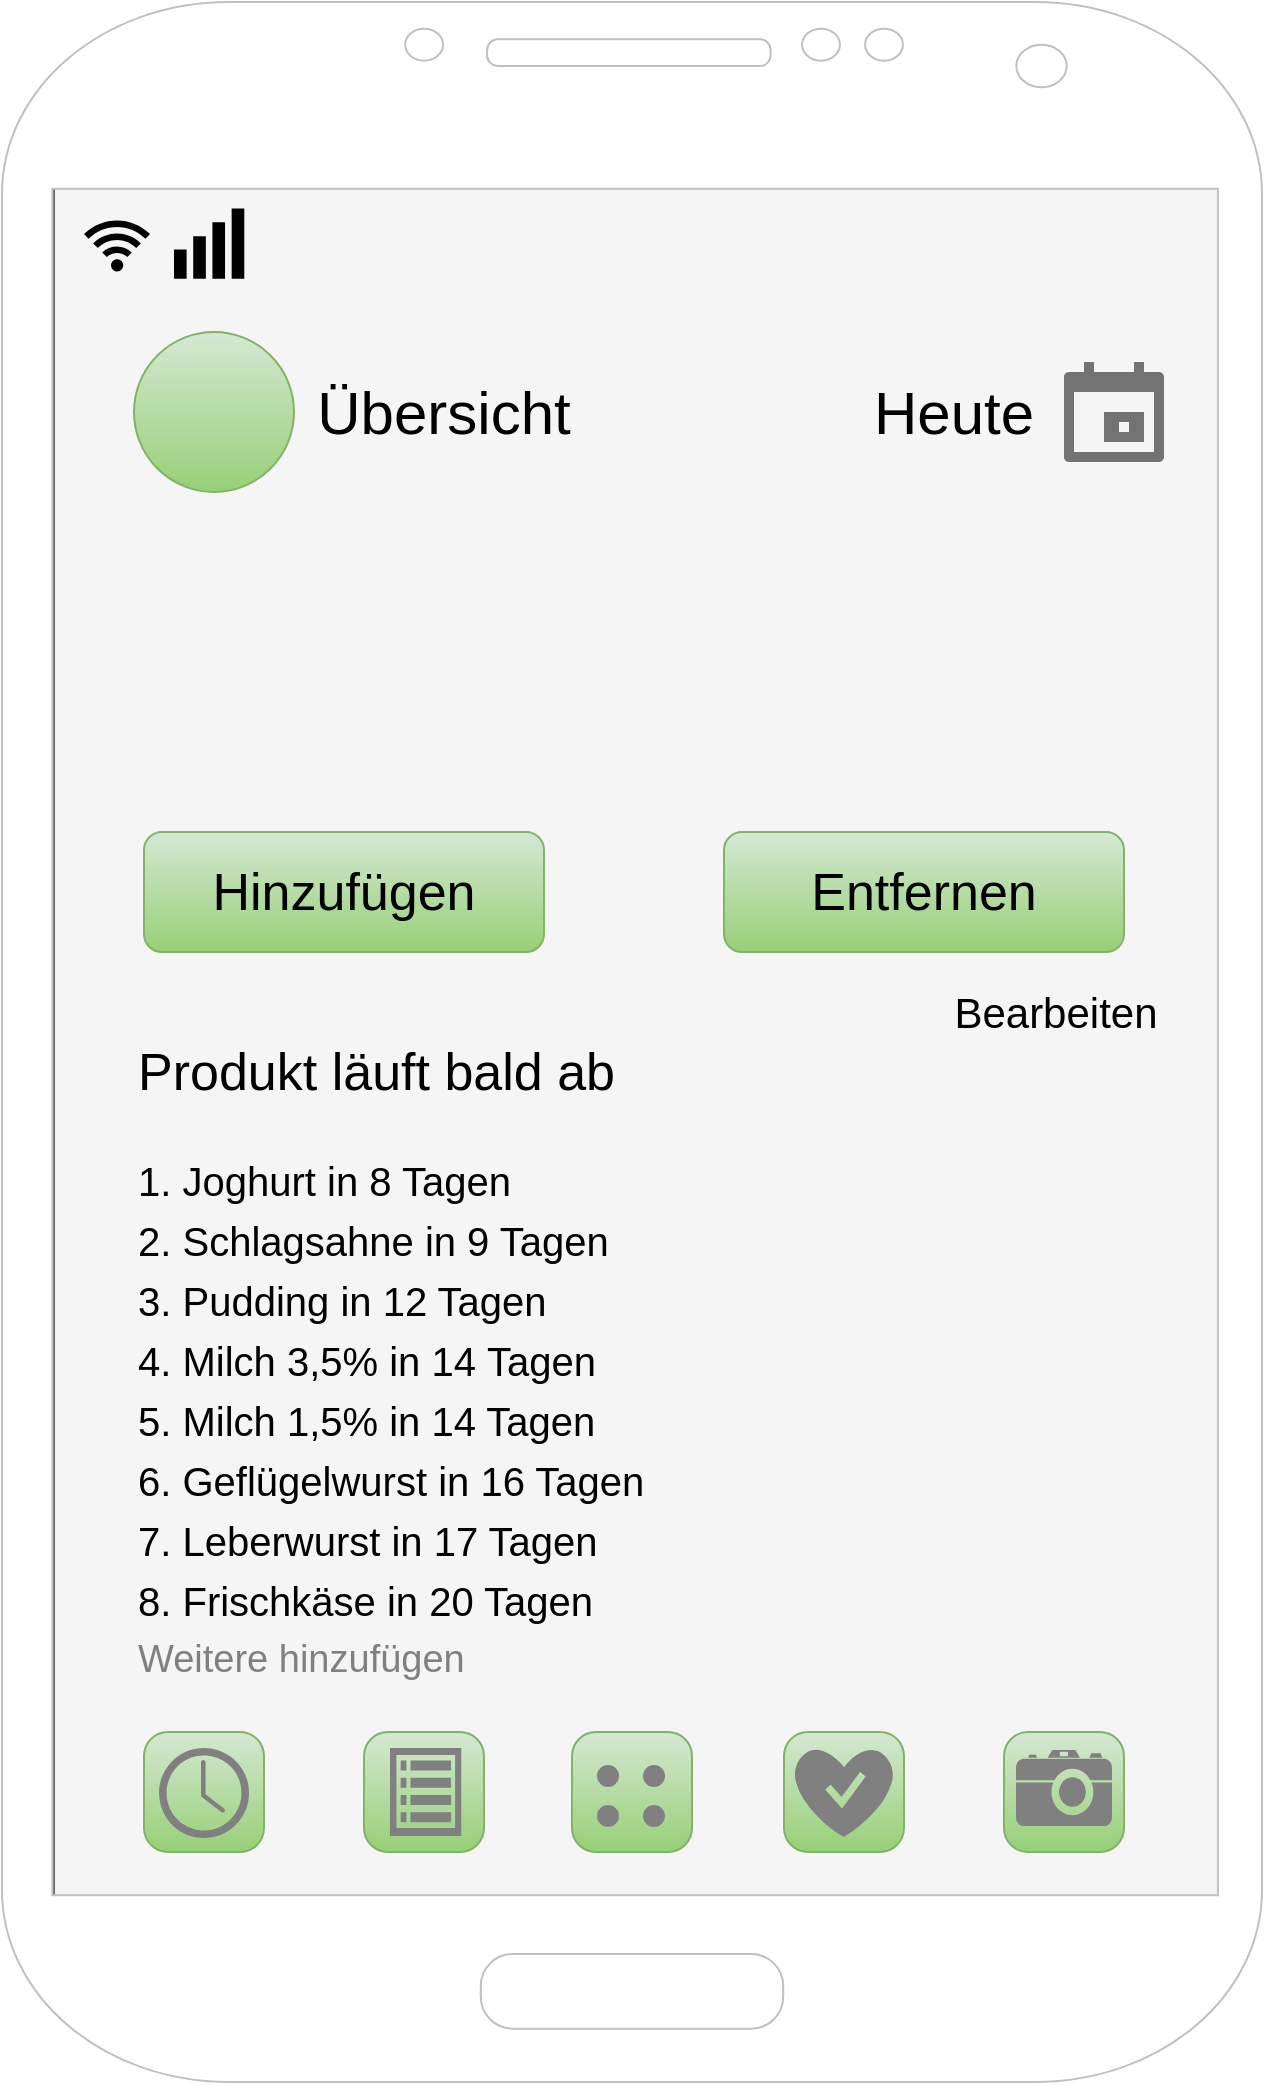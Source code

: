 <mxfile version="27.0.2" pages="4">
  <diagram name="Startbildschirm" id="vvcD61AlS-LY9r-oae66">
    <mxGraphModel dx="959" dy="710" grid="0" gridSize="10" guides="1" tooltips="1" connect="1" arrows="1" fold="1" page="1" pageScale="1" pageWidth="827" pageHeight="1169" background="none" math="0" shadow="0">
      <root>
        <mxCell id="0" />
        <mxCell id="1" parent="0" />
        <mxCell id="NGHjy0UYPs1Q7Lll4z7n-11" value="" style="whiteSpace=wrap;html=1;fillColor=#f5f5f5;strokeColor=#666666;fontColor=#333333;noLabel=0;movable=0;resizable=0;rotatable=0;deletable=0;editable=0;locked=1;connectable=0;" parent="1" vertex="1">
          <mxGeometry x="125" y="157" width="582" height="856" as="geometry" />
        </mxCell>
        <mxCell id="2owNcfZS8fjy-p5uSbbw-1" value="" style="verticalLabelPosition=bottom;verticalAlign=top;html=1;shadow=0;dashed=0;strokeWidth=1;shape=mxgraph.android.phone2;strokeColor=#c0c0c0;" parent="1" vertex="1">
          <mxGeometry x="99" y="65" width="630" height="1040" as="geometry" />
        </mxCell>
        <mxCell id="2owNcfZS8fjy-p5uSbbw-2" value="" style="ellipse;whiteSpace=wrap;html=1;aspect=fixed;fillColor=#d5e8d4;strokeColor=#82b366;gradientColor=#97d077;" parent="1" vertex="1">
          <mxGeometry x="165" y="230" width="80" height="80" as="geometry" />
        </mxCell>
        <mxCell id="2owNcfZS8fjy-p5uSbbw-3" value="&lt;font color=&quot;#000000&quot;&gt;&lt;span style=&quot;font-size: 30px;&quot;&gt;Übersicht&lt;/span&gt;&lt;/font&gt;" style="text;html=1;align=center;verticalAlign=middle;whiteSpace=wrap;rounded=0;" parent="1" vertex="1">
          <mxGeometry x="290" y="255" width="60" height="30" as="geometry" />
        </mxCell>
        <mxCell id="2owNcfZS8fjy-p5uSbbw-5" value="" style="rounded=1;whiteSpace=wrap;html=1;fillColor=#d5e8d4;gradientColor=#97d077;strokeColor=#82b366;" parent="1" vertex="1">
          <mxGeometry x="170" y="480" width="200" height="60" as="geometry" />
        </mxCell>
        <mxCell id="2owNcfZS8fjy-p5uSbbw-6" value="" style="rounded=1;whiteSpace=wrap;html=1;fillColor=#d5e8d4;gradientColor=#97d077;strokeColor=#82b366;" parent="1" vertex="1">
          <mxGeometry x="460" y="480" width="200" height="60" as="geometry" />
        </mxCell>
        <mxCell id="2owNcfZS8fjy-p5uSbbw-7" value="&lt;font style=&quot;color: rgb(0, 0, 0); font-size: 26px;&quot;&gt;Hinzufügen&lt;/font&gt;" style="text;html=1;align=center;verticalAlign=middle;whiteSpace=wrap;rounded=0;" parent="1" vertex="1">
          <mxGeometry x="200" y="495" width="140" height="30" as="geometry" />
        </mxCell>
        <mxCell id="2owNcfZS8fjy-p5uSbbw-8" value="&lt;font style=&quot;font-size: 26px; color: rgb(0, 0, 0);&quot;&gt;Entfernen&lt;/font&gt;" style="text;html=1;align=center;verticalAlign=middle;whiteSpace=wrap;rounded=0;" parent="1" vertex="1">
          <mxGeometry x="490" y="495" width="140" height="30" as="geometry" />
        </mxCell>
        <mxCell id="2owNcfZS8fjy-p5uSbbw-9" value="" style="rounded=1;whiteSpace=wrap;html=1;arcSize=20;fillColor=#d5e8d4;gradientColor=#97d077;strokeColor=#82b366;" parent="1" vertex="1">
          <mxGeometry x="170" y="930" width="60" height="60" as="geometry" />
        </mxCell>
        <mxCell id="2owNcfZS8fjy-p5uSbbw-10" value="" style="rounded=1;whiteSpace=wrap;html=1;arcSize=20;fillColor=#d5e8d4;gradientColor=#97d077;strokeColor=#82b366;" parent="1" vertex="1">
          <mxGeometry x="280" y="930" width="60" height="60" as="geometry" />
        </mxCell>
        <mxCell id="2owNcfZS8fjy-p5uSbbw-11" value="" style="rounded=1;whiteSpace=wrap;html=1;arcSize=20;fillColor=#d5e8d4;gradientColor=#97d077;strokeColor=#82b366;" parent="1" vertex="1">
          <mxGeometry x="384" y="930" width="60" height="60" as="geometry" />
        </mxCell>
        <mxCell id="2owNcfZS8fjy-p5uSbbw-12" value="" style="rounded=1;whiteSpace=wrap;html=1;arcSize=20;fillColor=#d5e8d4;gradientColor=#97d077;strokeColor=#82b366;" parent="1" vertex="1">
          <mxGeometry x="490" y="930" width="60" height="60" as="geometry" />
        </mxCell>
        <mxCell id="2owNcfZS8fjy-p5uSbbw-13" value="" style="rounded=1;whiteSpace=wrap;html=1;arcSize=20;fillColor=#d5e8d4;gradientColor=#97d077;strokeColor=#82b366;" parent="1" vertex="1">
          <mxGeometry x="600" y="930" width="60" height="60" as="geometry" />
        </mxCell>
        <mxCell id="NGHjy0UYPs1Q7Lll4z7n-2" value="&lt;font style=&quot;font-size: 30px; color: rgb(0, 0, 0);&quot;&gt;Heute&lt;/font&gt;" style="text;html=1;align=center;verticalAlign=middle;whiteSpace=wrap;rounded=0;" parent="1" vertex="1">
          <mxGeometry x="545" y="255" width="60" height="30" as="geometry" />
        </mxCell>
        <mxCell id="NGHjy0UYPs1Q7Lll4z7n-3" value="" style="html=1;dashed=0;aspect=fixed;verticalLabelPosition=bottom;verticalAlign=top;align=center;shape=mxgraph.gmdl.calendar;strokeColor=none;fillColor=#737373;shadow=0;sketch=0;" parent="1" vertex="1">
          <mxGeometry x="630" y="245" width="50" height="50" as="geometry" />
        </mxCell>
        <mxCell id="NGHjy0UYPs1Q7Lll4z7n-18" value="" style="shape=ellipse;html=1;sketch=0;strokeColor=#808080;fillColor=#808080;" parent="1" vertex="1">
          <mxGeometry x="397" y="947" width="10" height="10" as="geometry" />
        </mxCell>
        <mxCell id="NGHjy0UYPs1Q7Lll4z7n-19" value="" style="shape=ellipse;html=1;sketch=0;fillColor=#808080;strokeColor=#808080;" parent="1" vertex="1">
          <mxGeometry x="420" y="947" width="10" height="10" as="geometry" />
        </mxCell>
        <mxCell id="NGHjy0UYPs1Q7Lll4z7n-20" value="" style="shape=ellipse;html=1;sketch=0;strokeColor=#808080;fillColor=#808080;" parent="1" vertex="1">
          <mxGeometry x="397" y="967" width="10" height="10" as="geometry" />
        </mxCell>
        <mxCell id="NGHjy0UYPs1Q7Lll4z7n-21" value="" style="shape=ellipse;html=1;sketch=0;fillColor=#808080;strokeColor=#808080;" parent="1" vertex="1">
          <mxGeometry x="420" y="967" width="10" height="10" as="geometry" />
        </mxCell>
        <mxCell id="NGHjy0UYPs1Q7Lll4z7n-23" value="" style="sketch=0;html=1;aspect=fixed;strokeColor=none;shadow=0;fillColor=#808080;verticalAlign=top;labelPosition=center;verticalLabelPosition=bottom;shape=mxgraph.gcp2.view_list" parent="1" vertex="1">
          <mxGeometry x="293" y="938" width="35.64" height="44" as="geometry" />
        </mxCell>
        <mxCell id="NGHjy0UYPs1Q7Lll4z7n-26" value="" style="verticalLabelPosition=bottom;html=1;verticalAlign=top;align=center;strokeColor=none;fillColor=#808080;shape=mxgraph.azure.healthy;" parent="1" vertex="1">
          <mxGeometry x="495" y="937.5" width="50" height="45" as="geometry" />
        </mxCell>
        <mxCell id="NGHjy0UYPs1Q7Lll4z7n-27" value="" style="sketch=0;pointerEvents=1;shadow=0;dashed=0;html=1;strokeColor=none;fillColor=#808080;labelPosition=center;verticalLabelPosition=bottom;verticalAlign=top;outlineConnect=0;align=center;shape=mxgraph.office.concepts.clock;" parent="1" vertex="1">
          <mxGeometry x="177.5" y="938" width="45" height="45" as="geometry" />
        </mxCell>
        <mxCell id="NGHjy0UYPs1Q7Lll4z7n-28" value="" style="shape=mxgraph.signs.tech.camera_2;html=1;pointerEvents=1;fillColor=#808080;strokeColor=none;verticalLabelPosition=bottom;verticalAlign=top;align=center;" parent="1" vertex="1">
          <mxGeometry x="606" y="939" width="48" height="38" as="geometry" />
        </mxCell>
        <mxCell id="NGHjy0UYPs1Q7Lll4z7n-29" value="" style="sketch=0;aspect=fixed;pointerEvents=1;shadow=0;dashed=0;html=1;strokeColor=none;labelPosition=center;verticalLabelPosition=bottom;verticalAlign=top;align=center;fillColor=#000000;shape=mxgraph.mscae.enterprise.wireless_connection;direction=north;" parent="1" vertex="1">
          <mxGeometry x="140" y="172" width="33" height="27.72" as="geometry" />
        </mxCell>
        <mxCell id="NGHjy0UYPs1Q7Lll4z7n-30" value="&lt;font style=&quot;color: rgb(0, 0, 0); font-size: 21px;&quot;&gt;Bearbeiten&lt;/font&gt;" style="text;html=1;align=center;verticalAlign=middle;whiteSpace=wrap;rounded=0;" parent="1" vertex="1">
          <mxGeometry x="556" y="555" width="140" height="30" as="geometry" />
        </mxCell>
        <mxCell id="NGHjy0UYPs1Q7Lll4z7n-31" value="" style="points=[[0,0.58,0],[0.09,0.58,0],[0.36,0.39,0],[0.64,0.195,0],[0.91,0,0],[1,0,0],[1,0.25,0],[1,0.5,0],[1,0.75,0],[1,1,0],[0,1,0],[0.09,1,0],[0.36,1,0],[0.64,1,0],[0.91,1,0],[0,0.79,0]];verticalLabelPosition=bottom;sketch=0;html=1;verticalAlign=top;aspect=fixed;align=center;pointerEvents=1;shape=mxgraph.cisco19.wifi_indicator;fillColor=#000000;strokeColor=none;" parent="1" vertex="1">
          <mxGeometry x="185" y="168.29" width="35.14" height="35.14" as="geometry" />
        </mxCell>
        <mxCell id="NGHjy0UYPs1Q7Lll4z7n-34" value="&lt;font style=&quot;color: rgb(0, 0, 0); font-size: 26px;&quot;&gt;Produkt läuft bald ab&lt;/font&gt;" style="text;html=1;align=left;verticalAlign=middle;whiteSpace=wrap;rounded=0;" parent="1" vertex="1">
          <mxGeometry x="165" y="585" width="249" height="30" as="geometry" />
        </mxCell>
        <mxCell id="NGHjy0UYPs1Q7Lll4z7n-35" value="&lt;font style=&quot;color: rgb(0, 0, 0); font-size: 20px;&quot;&gt;1. Joghurt in 8 Tagen&lt;/font&gt;" style="text;html=1;align=left;verticalAlign=middle;whiteSpace=wrap;rounded=0;" parent="1" vertex="1">
          <mxGeometry x="165" y="639" width="426" height="30" as="geometry" />
        </mxCell>
        <mxCell id="NGHjy0UYPs1Q7Lll4z7n-36" value="&lt;font style=&quot;color: rgb(0, 0, 0); font-size: 20px;&quot;&gt;2. Schlagsahne in 9 Tagen&lt;/font&gt;" style="text;html=1;align=left;verticalAlign=middle;whiteSpace=wrap;rounded=0;" parent="1" vertex="1">
          <mxGeometry x="165" y="669" width="426" height="30" as="geometry" />
        </mxCell>
        <mxCell id="NGHjy0UYPs1Q7Lll4z7n-37" value="&lt;font style=&quot;color: rgb(0, 0, 0); font-size: 20px;&quot;&gt;3. Pudding in 12 Tagen&lt;/font&gt;" style="text;html=1;align=left;verticalAlign=middle;whiteSpace=wrap;rounded=0;" parent="1" vertex="1">
          <mxGeometry x="165" y="699" width="426" height="30" as="geometry" />
        </mxCell>
        <mxCell id="NGHjy0UYPs1Q7Lll4z7n-38" value="&lt;font style=&quot;font-size: 20px;&quot;&gt;&lt;font style=&quot;color: rgb(0, 0, 0);&quot;&gt;4. Milch 3,5% in 14&amp;nbsp;&lt;/font&gt;&lt;span style=&quot;color: rgb(0, 0, 0); background-color: transparent;&quot;&gt;Tagen&lt;/span&gt;&lt;/font&gt;" style="text;html=1;align=left;verticalAlign=middle;whiteSpace=wrap;rounded=0;" parent="1" vertex="1">
          <mxGeometry x="165" y="729" width="426" height="30" as="geometry" />
        </mxCell>
        <mxCell id="NGHjy0UYPs1Q7Lll4z7n-39" value="&lt;font style=&quot;color: rgb(0, 0, 0); font-size: 20px;&quot;&gt;5. Milch 1,5% in 14 Tagen&lt;/font&gt;" style="text;html=1;align=left;verticalAlign=middle;whiteSpace=wrap;rounded=0;" parent="1" vertex="1">
          <mxGeometry x="165" y="759" width="426" height="30" as="geometry" />
        </mxCell>
        <mxCell id="NGHjy0UYPs1Q7Lll4z7n-40" value="&lt;font style=&quot;color: rgb(0, 0, 0); font-size: 20px;&quot;&gt;6. Geflügelwurst in 16 Tagen&lt;/font&gt;" style="text;html=1;align=left;verticalAlign=middle;whiteSpace=wrap;rounded=0;" parent="1" vertex="1">
          <mxGeometry x="165" y="789" width="426" height="30" as="geometry" />
        </mxCell>
        <mxCell id="NGHjy0UYPs1Q7Lll4z7n-41" value="&lt;font style=&quot;color: rgb(0, 0, 0); font-size: 20px;&quot;&gt;7. Leberwurst in 17 Tagen&lt;/font&gt;" style="text;html=1;align=left;verticalAlign=middle;whiteSpace=wrap;rounded=0;" parent="1" vertex="1">
          <mxGeometry x="165" y="819" width="426" height="30" as="geometry" />
        </mxCell>
        <mxCell id="NGHjy0UYPs1Q7Lll4z7n-42" value="&lt;font style=&quot;color: rgb(0, 0, 0); font-size: 20px;&quot;&gt;8. Frischkäse in 20 Tagen&lt;/font&gt;" style="text;html=1;align=left;verticalAlign=middle;whiteSpace=wrap;rounded=0;" parent="1" vertex="1">
          <mxGeometry x="165" y="849" width="426" height="30" as="geometry" />
        </mxCell>
        <mxCell id="NGHjy0UYPs1Q7Lll4z7n-43" value="&lt;font style=&quot;font-size: 19px; color: rgb(128, 128, 128);&quot;&gt;Weitere hinzufügen&lt;/font&gt;" style="text;html=1;align=left;verticalAlign=middle;whiteSpace=wrap;rounded=0;" parent="1" vertex="1">
          <mxGeometry x="165" y="879" width="426" height="30" as="geometry" />
        </mxCell>
      </root>
    </mxGraphModel>
  </diagram>
  <diagram name="HinzufügenFunktion" id="L1tiO5_7CehZIWb8QJDR">
    <mxGraphModel dx="1183" dy="888" grid="0" gridSize="10" guides="1" tooltips="1" connect="1" arrows="1" fold="1" page="1" pageScale="1" pageWidth="827" pageHeight="1169" background="none" math="0" shadow="0">
      <root>
        <mxCell id="AV0yt_oCAT5wzOTlGR83-0" />
        <mxCell id="AV0yt_oCAT5wzOTlGR83-1" parent="AV0yt_oCAT5wzOTlGR83-0" />
        <mxCell id="AV0yt_oCAT5wzOTlGR83-2" value="" style="whiteSpace=wrap;html=1;fillColor=#f5f5f5;strokeColor=#666666;fontColor=#333333;noLabel=0;movable=0;resizable=0;rotatable=0;deletable=0;editable=0;locked=1;connectable=0;" vertex="1" parent="AV0yt_oCAT5wzOTlGR83-1">
          <mxGeometry x="125" y="157" width="582" height="856" as="geometry" />
        </mxCell>
        <mxCell id="AV0yt_oCAT5wzOTlGR83-3" value="" style="verticalLabelPosition=bottom;verticalAlign=top;html=1;shadow=0;dashed=0;strokeWidth=1;shape=mxgraph.android.phone2;strokeColor=#c0c0c0;" vertex="1" parent="AV0yt_oCAT5wzOTlGR83-1">
          <mxGeometry x="99" y="65" width="630" height="1040" as="geometry" />
        </mxCell>
        <mxCell id="AV0yt_oCAT5wzOTlGR83-4" value="" style="ellipse;whiteSpace=wrap;html=1;aspect=fixed;fillColor=#d5e8d4;strokeColor=#82b366;gradientColor=#97d077;" vertex="1" parent="AV0yt_oCAT5wzOTlGR83-1">
          <mxGeometry x="165" y="230" width="80" height="80" as="geometry" />
        </mxCell>
        <mxCell id="AV0yt_oCAT5wzOTlGR83-5" value="&lt;font color=&quot;#000000&quot;&gt;&lt;span style=&quot;font-size: 30px;&quot;&gt;Übersicht&lt;/span&gt;&lt;/font&gt;" style="text;html=1;align=center;verticalAlign=middle;whiteSpace=wrap;rounded=0;" vertex="1" parent="AV0yt_oCAT5wzOTlGR83-1">
          <mxGeometry x="290" y="255" width="60" height="30" as="geometry" />
        </mxCell>
        <mxCell id="AV0yt_oCAT5wzOTlGR83-6" value="" style="rounded=1;whiteSpace=wrap;html=1;fillColor=#d5e8d4;gradientColor=#97d077;strokeColor=#82b366;" vertex="1" parent="AV0yt_oCAT5wzOTlGR83-1">
          <mxGeometry x="170" y="480" width="200" height="60" as="geometry" />
        </mxCell>
        <mxCell id="AV0yt_oCAT5wzOTlGR83-7" value="" style="rounded=1;whiteSpace=wrap;html=1;fillColor=#d5e8d4;gradientColor=#97d077;strokeColor=#82b366;" vertex="1" parent="AV0yt_oCAT5wzOTlGR83-1">
          <mxGeometry x="460" y="480" width="200" height="60" as="geometry" />
        </mxCell>
        <mxCell id="AV0yt_oCAT5wzOTlGR83-8" value="&lt;font style=&quot;color: rgb(0, 0, 0); font-size: 26px;&quot;&gt;Hinzufügen&lt;/font&gt;" style="text;html=1;align=center;verticalAlign=middle;whiteSpace=wrap;rounded=0;" vertex="1" parent="AV0yt_oCAT5wzOTlGR83-1">
          <mxGeometry x="200" y="495" width="140" height="30" as="geometry" />
        </mxCell>
        <mxCell id="AV0yt_oCAT5wzOTlGR83-9" value="&lt;font style=&quot;font-size: 26px; color: rgb(0, 0, 0);&quot;&gt;Entfernen&lt;/font&gt;" style="text;html=1;align=center;verticalAlign=middle;whiteSpace=wrap;rounded=0;" vertex="1" parent="AV0yt_oCAT5wzOTlGR83-1">
          <mxGeometry x="490" y="495" width="140" height="30" as="geometry" />
        </mxCell>
        <mxCell id="AV0yt_oCAT5wzOTlGR83-10" value="" style="rounded=1;whiteSpace=wrap;html=1;arcSize=20;fillColor=#d5e8d4;gradientColor=#97d077;strokeColor=#82b366;" vertex="1" parent="AV0yt_oCAT5wzOTlGR83-1">
          <mxGeometry x="170" y="930" width="60" height="60" as="geometry" />
        </mxCell>
        <mxCell id="AV0yt_oCAT5wzOTlGR83-11" value="" style="rounded=1;whiteSpace=wrap;html=1;arcSize=20;fillColor=#d5e8d4;gradientColor=#97d077;strokeColor=#82b366;" vertex="1" parent="AV0yt_oCAT5wzOTlGR83-1">
          <mxGeometry x="280" y="930" width="60" height="60" as="geometry" />
        </mxCell>
        <mxCell id="AV0yt_oCAT5wzOTlGR83-12" value="" style="rounded=1;whiteSpace=wrap;html=1;arcSize=20;fillColor=#d5e8d4;gradientColor=#97d077;strokeColor=#82b366;" vertex="1" parent="AV0yt_oCAT5wzOTlGR83-1">
          <mxGeometry x="384" y="930" width="60" height="60" as="geometry" />
        </mxCell>
        <mxCell id="AV0yt_oCAT5wzOTlGR83-13" value="" style="rounded=1;whiteSpace=wrap;html=1;arcSize=20;fillColor=#d5e8d4;gradientColor=#97d077;strokeColor=#82b366;" vertex="1" parent="AV0yt_oCAT5wzOTlGR83-1">
          <mxGeometry x="490" y="930" width="60" height="60" as="geometry" />
        </mxCell>
        <mxCell id="AV0yt_oCAT5wzOTlGR83-14" value="" style="rounded=1;whiteSpace=wrap;html=1;arcSize=20;fillColor=#d5e8d4;gradientColor=#97d077;strokeColor=#82b366;" vertex="1" parent="AV0yt_oCAT5wzOTlGR83-1">
          <mxGeometry x="600" y="930" width="60" height="60" as="geometry" />
        </mxCell>
        <mxCell id="AV0yt_oCAT5wzOTlGR83-15" value="&lt;font style=&quot;font-size: 30px; color: rgb(0, 0, 0);&quot;&gt;Heute&lt;/font&gt;" style="text;html=1;align=center;verticalAlign=middle;whiteSpace=wrap;rounded=0;" vertex="1" parent="AV0yt_oCAT5wzOTlGR83-1">
          <mxGeometry x="540" y="190" width="60" height="30" as="geometry" />
        </mxCell>
        <mxCell id="AV0yt_oCAT5wzOTlGR83-16" value="" style="html=1;dashed=0;aspect=fixed;verticalLabelPosition=bottom;verticalAlign=top;align=center;shape=mxgraph.gmdl.calendar;strokeColor=none;fillColor=#737373;shadow=0;sketch=0;" vertex="1" parent="AV0yt_oCAT5wzOTlGR83-1">
          <mxGeometry x="630" y="180" width="50" height="50" as="geometry" />
        </mxCell>
        <mxCell id="AV0yt_oCAT5wzOTlGR83-17" value="" style="shape=ellipse;html=1;sketch=0;strokeColor=#808080;fillColor=#808080;" vertex="1" parent="AV0yt_oCAT5wzOTlGR83-1">
          <mxGeometry x="397" y="947" width="10" height="10" as="geometry" />
        </mxCell>
        <mxCell id="AV0yt_oCAT5wzOTlGR83-18" value="" style="shape=ellipse;html=1;sketch=0;fillColor=#808080;strokeColor=#808080;" vertex="1" parent="AV0yt_oCAT5wzOTlGR83-1">
          <mxGeometry x="420" y="947" width="10" height="10" as="geometry" />
        </mxCell>
        <mxCell id="AV0yt_oCAT5wzOTlGR83-19" value="" style="shape=ellipse;html=1;sketch=0;strokeColor=#808080;fillColor=#808080;" vertex="1" parent="AV0yt_oCAT5wzOTlGR83-1">
          <mxGeometry x="397" y="967" width="10" height="10" as="geometry" />
        </mxCell>
        <mxCell id="AV0yt_oCAT5wzOTlGR83-20" value="" style="shape=ellipse;html=1;sketch=0;fillColor=#808080;strokeColor=#808080;" vertex="1" parent="AV0yt_oCAT5wzOTlGR83-1">
          <mxGeometry x="420" y="967" width="10" height="10" as="geometry" />
        </mxCell>
        <mxCell id="AV0yt_oCAT5wzOTlGR83-21" value="" style="sketch=0;html=1;aspect=fixed;strokeColor=none;shadow=0;fillColor=#808080;verticalAlign=top;labelPosition=center;verticalLabelPosition=bottom;shape=mxgraph.gcp2.view_list" vertex="1" parent="AV0yt_oCAT5wzOTlGR83-1">
          <mxGeometry x="293" y="938" width="35.64" height="44" as="geometry" />
        </mxCell>
        <mxCell id="AV0yt_oCAT5wzOTlGR83-22" value="" style="verticalLabelPosition=bottom;html=1;verticalAlign=top;align=center;strokeColor=none;fillColor=#808080;shape=mxgraph.azure.healthy;" vertex="1" parent="AV0yt_oCAT5wzOTlGR83-1">
          <mxGeometry x="495" y="937.5" width="50" height="45" as="geometry" />
        </mxCell>
        <mxCell id="AV0yt_oCAT5wzOTlGR83-23" value="" style="sketch=0;pointerEvents=1;shadow=0;dashed=0;html=1;strokeColor=none;fillColor=#808080;labelPosition=center;verticalLabelPosition=bottom;verticalAlign=top;outlineConnect=0;align=center;shape=mxgraph.office.concepts.clock;" vertex="1" parent="AV0yt_oCAT5wzOTlGR83-1">
          <mxGeometry x="177.5" y="938" width="45" height="45" as="geometry" />
        </mxCell>
        <mxCell id="AV0yt_oCAT5wzOTlGR83-24" value="" style="shape=mxgraph.signs.tech.camera_2;html=1;pointerEvents=1;fillColor=#808080;strokeColor=none;verticalLabelPosition=bottom;verticalAlign=top;align=center;" vertex="1" parent="AV0yt_oCAT5wzOTlGR83-1">
          <mxGeometry x="606" y="939" width="48" height="38" as="geometry" />
        </mxCell>
        <mxCell id="AV0yt_oCAT5wzOTlGR83-25" value="" style="sketch=0;aspect=fixed;pointerEvents=1;shadow=0;dashed=0;html=1;strokeColor=none;labelPosition=center;verticalLabelPosition=bottom;verticalAlign=top;align=center;fillColor=#000000;shape=mxgraph.mscae.enterprise.wireless_connection;direction=north;" vertex="1" parent="AV0yt_oCAT5wzOTlGR83-1">
          <mxGeometry x="140" y="172" width="33" height="27.72" as="geometry" />
        </mxCell>
        <mxCell id="AV0yt_oCAT5wzOTlGR83-26" value="&lt;font style=&quot;color: rgb(0, 0, 0); font-size: 21px;&quot;&gt;Bearbeiten&lt;/font&gt;" style="text;html=1;align=center;verticalAlign=middle;whiteSpace=wrap;rounded=0;" vertex="1" parent="AV0yt_oCAT5wzOTlGR83-1">
          <mxGeometry x="556" y="555" width="140" height="30" as="geometry" />
        </mxCell>
        <mxCell id="AV0yt_oCAT5wzOTlGR83-27" value="" style="points=[[0,0.58,0],[0.09,0.58,0],[0.36,0.39,0],[0.64,0.195,0],[0.91,0,0],[1,0,0],[1,0.25,0],[1,0.5,0],[1,0.75,0],[1,1,0],[0,1,0],[0.09,1,0],[0.36,1,0],[0.64,1,0],[0.91,1,0],[0,0.79,0]];verticalLabelPosition=bottom;sketch=0;html=1;verticalAlign=top;aspect=fixed;align=center;pointerEvents=1;shape=mxgraph.cisco19.wifi_indicator;fillColor=#000000;strokeColor=none;" vertex="1" parent="AV0yt_oCAT5wzOTlGR83-1">
          <mxGeometry x="185" y="168.29" width="35.14" height="35.14" as="geometry" />
        </mxCell>
        <mxCell id="AV0yt_oCAT5wzOTlGR83-28" value="&lt;font style=&quot;color: rgb(0, 0, 0); font-size: 26px;&quot;&gt;Produkt läuft bald ab&lt;/font&gt;" style="text;html=1;align=left;verticalAlign=middle;whiteSpace=wrap;rounded=0;" vertex="1" parent="AV0yt_oCAT5wzOTlGR83-1">
          <mxGeometry x="165" y="585" width="249" height="30" as="geometry" />
        </mxCell>
        <mxCell id="AV0yt_oCAT5wzOTlGR83-29" value="&lt;font style=&quot;color: rgb(0, 0, 0); font-size: 19px;&quot;&gt;1. Joghurt in 8 Tagen&lt;/font&gt;" style="text;html=1;align=left;verticalAlign=middle;whiteSpace=wrap;rounded=0;" vertex="1" parent="AV0yt_oCAT5wzOTlGR83-1">
          <mxGeometry x="165" y="639" width="426" height="30" as="geometry" />
        </mxCell>
        <mxCell id="AV0yt_oCAT5wzOTlGR83-30" value="&lt;font style=&quot;color: rgb(0, 0, 0); font-size: 19px;&quot;&gt;2. Schlagsahne in 9 Tagen&lt;/font&gt;" style="text;html=1;align=left;verticalAlign=middle;whiteSpace=wrap;rounded=0;" vertex="1" parent="AV0yt_oCAT5wzOTlGR83-1">
          <mxGeometry x="165" y="669" width="426" height="30" as="geometry" />
        </mxCell>
        <mxCell id="AV0yt_oCAT5wzOTlGR83-31" value="&lt;font style=&quot;color: rgb(0, 0, 0); font-size: 19px;&quot;&gt;3. Pudding in 12 Tagen&lt;/font&gt;" style="text;html=1;align=left;verticalAlign=middle;whiteSpace=wrap;rounded=0;" vertex="1" parent="AV0yt_oCAT5wzOTlGR83-1">
          <mxGeometry x="165" y="699" width="426" height="30" as="geometry" />
        </mxCell>
        <mxCell id="AV0yt_oCAT5wzOTlGR83-32" value="&lt;font style=&quot;color: rgb(0, 0, 0); font-size: 19px;&quot;&gt;4. Milch 3,5% in 14&amp;nbsp;&lt;/font&gt;&lt;span style=&quot;color: rgb(0, 0, 0); font-size: 19px; background-color: transparent;&quot;&gt;Tagen&lt;/span&gt;" style="text;html=1;align=left;verticalAlign=middle;whiteSpace=wrap;rounded=0;" vertex="1" parent="AV0yt_oCAT5wzOTlGR83-1">
          <mxGeometry x="165" y="729" width="426" height="30" as="geometry" />
        </mxCell>
        <mxCell id="AV0yt_oCAT5wzOTlGR83-33" value="&lt;font style=&quot;color: rgb(0, 0, 0); font-size: 19px;&quot;&gt;5. Milch 1,5% in 14 Tagen&lt;/font&gt;" style="text;html=1;align=left;verticalAlign=middle;whiteSpace=wrap;rounded=0;" vertex="1" parent="AV0yt_oCAT5wzOTlGR83-1">
          <mxGeometry x="165" y="759" width="426" height="30" as="geometry" />
        </mxCell>
        <mxCell id="AV0yt_oCAT5wzOTlGR83-34" value="&lt;font style=&quot;color: rgb(0, 0, 0); font-size: 19px;&quot;&gt;6. Geflügelwurst in 16 Tagen&lt;/font&gt;" style="text;html=1;align=left;verticalAlign=middle;whiteSpace=wrap;rounded=0;" vertex="1" parent="AV0yt_oCAT5wzOTlGR83-1">
          <mxGeometry x="165" y="789" width="426" height="30" as="geometry" />
        </mxCell>
        <mxCell id="AV0yt_oCAT5wzOTlGR83-35" value="&lt;font style=&quot;color: rgb(0, 0, 0); font-size: 19px;&quot;&gt;7. Leberwurst in 17 Tagen&lt;/font&gt;" style="text;html=1;align=left;verticalAlign=middle;whiteSpace=wrap;rounded=0;" vertex="1" parent="AV0yt_oCAT5wzOTlGR83-1">
          <mxGeometry x="165" y="819" width="426" height="30" as="geometry" />
        </mxCell>
        <mxCell id="AV0yt_oCAT5wzOTlGR83-36" value="&lt;font style=&quot;color: rgb(0, 0, 0); font-size: 19px;&quot;&gt;8. Frischkäase in 20 Tagen&lt;/font&gt;" style="text;html=1;align=left;verticalAlign=middle;whiteSpace=wrap;rounded=0;" vertex="1" parent="AV0yt_oCAT5wzOTlGR83-1">
          <mxGeometry x="165" y="849" width="426" height="30" as="geometry" />
        </mxCell>
        <mxCell id="AV0yt_oCAT5wzOTlGR83-37" value="&lt;font color=&quot;#000000&quot;&gt;&lt;span style=&quot;font-size: 19px;&quot;&gt;Weitere hinzufügen&lt;/span&gt;&lt;/font&gt;" style="text;html=1;align=left;verticalAlign=middle;whiteSpace=wrap;rounded=0;" vertex="1" parent="AV0yt_oCAT5wzOTlGR83-1">
          <mxGeometry x="165" y="879" width="426" height="30" as="geometry" />
        </mxCell>
        <mxCell id="U0R7rX8Pr71XCuYP0kr1-7" value="" style="whiteSpace=wrap;html=1;fillColor=#f5f5f5;strokeColor=#000000;fontColor=#333333;noLabel=0;movable=1;resizable=1;rotatable=1;deletable=1;editable=1;locked=0;connectable=1;opacity=50;" vertex="1" parent="AV0yt_oCAT5wzOTlGR83-1">
          <mxGeometry x="123" y="156" width="582" height="856" as="geometry" />
        </mxCell>
        <mxCell id="U0R7rX8Pr71XCuYP0kr1-0" value="" style="rounded=1;whiteSpace=wrap;html=1;strokeColor=#808080;opacity=90;fillColor=#999999;" vertex="1" parent="AV0yt_oCAT5wzOTlGR83-1">
          <mxGeometry x="131" y="624" width="570" height="389" as="geometry" />
        </mxCell>
        <mxCell id="U0R7rX8Pr71XCuYP0kr1-1" value="&lt;font style=&quot;color: rgb(0, 0, 0); font-size: 26px;&quot;&gt;Welches Produkt möchtest du hinzufügen?&lt;/font&gt;" style="text;html=1;align=left;verticalAlign=middle;whiteSpace=wrap;rounded=0;" vertex="1" parent="AV0yt_oCAT5wzOTlGR83-1">
          <mxGeometry x="160" y="655" width="508" height="30" as="geometry" />
        </mxCell>
        <mxCell id="U0R7rX8Pr71XCuYP0kr1-4" value="&lt;font style=&quot;font-size: 20px; color: rgb(0, 0, 0);&quot;&gt;Gib hier das gewünschte Produkt ein&lt;/font&gt;" style="text;html=1;align=left;verticalAlign=middle;whiteSpace=wrap;rounded=0;" vertex="1" parent="AV0yt_oCAT5wzOTlGR83-1">
          <mxGeometry x="165" y="704" width="397" height="30" as="geometry" />
        </mxCell>
        <mxCell id="U0R7rX8Pr71XCuYP0kr1-5" value="" style="rounded=1;whiteSpace=wrap;html=1;fillColor=#f5f5f5;strokeColor=#666666;gradientColor=#b3b3b3;" vertex="1" parent="AV0yt_oCAT5wzOTlGR83-1">
          <mxGeometry x="316" y="922.5" width="200" height="60" as="geometry" />
        </mxCell>
        <mxCell id="U0R7rX8Pr71XCuYP0kr1-6" value="&lt;font style=&quot;color: rgb(0, 0, 0); font-size: 26px;&quot;&gt;Hinzufügen&lt;/font&gt;" style="text;html=1;align=center;verticalAlign=middle;whiteSpace=wrap;rounded=0;" vertex="1" parent="AV0yt_oCAT5wzOTlGR83-1">
          <mxGeometry x="346" y="937" width="140" height="30" as="geometry" />
        </mxCell>
        <mxCell id="C8QqY4zmMFkaEHtEy-eh-2" value="&lt;font style=&quot;font-size: 20px; color: rgb(0, 0, 0);&quot;&gt;Vorschläge:&lt;/font&gt;" style="text;html=1;align=left;verticalAlign=middle;whiteSpace=wrap;rounded=0;" vertex="1" parent="AV0yt_oCAT5wzOTlGR83-1">
          <mxGeometry x="165" y="827" width="397" height="30" as="geometry" />
        </mxCell>
        <mxCell id="C8QqY4zmMFkaEHtEy-eh-3" value="&lt;font style=&quot;font-size: 20px; color: rgb(0, 0, 0);&quot;&gt;Eis&lt;/font&gt;" style="text;html=1;align=left;verticalAlign=middle;whiteSpace=wrap;rounded=0;" vertex="1" parent="AV0yt_oCAT5wzOTlGR83-1">
          <mxGeometry x="165" y="859" width="397" height="30" as="geometry" />
        </mxCell>
        <mxCell id="C8QqY4zmMFkaEHtEy-eh-4" value="&lt;font style=&quot;font-size: 20px; color: rgb(0, 0, 0);&quot;&gt;Fisch&lt;/font&gt;" style="text;html=1;align=left;verticalAlign=middle;whiteSpace=wrap;rounded=0;" vertex="1" parent="AV0yt_oCAT5wzOTlGR83-1">
          <mxGeometry x="165" y="892.5" width="397" height="30" as="geometry" />
        </mxCell>
        <mxCell id="C8QqY4zmMFkaEHtEy-eh-5" value="" style="dashed=0;outlineConnect=0;html=1;align=center;labelPosition=center;verticalLabelPosition=bottom;verticalAlign=top;shape=mxgraph.weblogos.fancy;fillColor=#000000;" vertex="1" parent="AV0yt_oCAT5wzOTlGR83-1">
          <mxGeometry x="206" y="857.5" width="19" height="35" as="geometry" />
        </mxCell>
        <mxCell id="C8QqY4zmMFkaEHtEy-eh-6" value="" style="shape=mxgraph.signs.animals.fish_hatchery;html=1;pointerEvents=1;fillColor=#000000;strokeColor=none;verticalLabelPosition=bottom;verticalAlign=top;align=center;" vertex="1" parent="AV0yt_oCAT5wzOTlGR83-1">
          <mxGeometry x="230" y="892.5" width="56.14" height="36" as="geometry" />
        </mxCell>
      </root>
    </mxGraphModel>
  </diagram>
  <diagram name="EntfernenFunktion" id="_nrTQrlj7p7mdtXe9tsR">
    <mxGraphModel dx="946" dy="710" grid="0" gridSize="10" guides="1" tooltips="1" connect="1" arrows="1" fold="1" page="1" pageScale="1" pageWidth="827" pageHeight="1169" background="none" math="0" shadow="0">
      <root>
        <mxCell id="PjaxlMCOrtljPuJozESw-0" />
        <mxCell id="PjaxlMCOrtljPuJozESw-1" parent="PjaxlMCOrtljPuJozESw-0" />
        <mxCell id="PjaxlMCOrtljPuJozESw-2" value="" style="whiteSpace=wrap;html=1;fillColor=#f5f5f5;strokeColor=#666666;fontColor=#333333;noLabel=0;movable=0;resizable=0;rotatable=0;deletable=0;editable=0;locked=1;connectable=0;" parent="PjaxlMCOrtljPuJozESw-1" vertex="1">
          <mxGeometry x="125" y="157" width="582" height="856" as="geometry" />
        </mxCell>
        <mxCell id="PjaxlMCOrtljPuJozESw-3" value="" style="verticalLabelPosition=bottom;verticalAlign=top;html=1;shadow=0;dashed=0;strokeWidth=1;shape=mxgraph.android.phone2;strokeColor=#c0c0c0;" parent="PjaxlMCOrtljPuJozESw-1" vertex="1">
          <mxGeometry x="99" y="65" width="630" height="1040" as="geometry" />
        </mxCell>
        <mxCell id="PjaxlMCOrtljPuJozESw-4" value="" style="ellipse;whiteSpace=wrap;html=1;aspect=fixed;fillColor=#d5e8d4;strokeColor=#82b366;gradientColor=#97d077;" parent="PjaxlMCOrtljPuJozESw-1" vertex="1">
          <mxGeometry x="165" y="230" width="80" height="80" as="geometry" />
        </mxCell>
        <mxCell id="PjaxlMCOrtljPuJozESw-5" value="&lt;font color=&quot;#000000&quot;&gt;&lt;span style=&quot;font-size: 30px;&quot;&gt;Übersicht&lt;/span&gt;&lt;/font&gt;" style="text;html=1;align=center;verticalAlign=middle;whiteSpace=wrap;rounded=0;" parent="PjaxlMCOrtljPuJozESw-1" vertex="1">
          <mxGeometry x="290" y="255" width="60" height="30" as="geometry" />
        </mxCell>
        <mxCell id="PjaxlMCOrtljPuJozESw-6" value="" style="rounded=1;whiteSpace=wrap;html=1;fillColor=#d5e8d4;gradientColor=#97d077;strokeColor=#82b366;" parent="PjaxlMCOrtljPuJozESw-1" vertex="1">
          <mxGeometry x="170" y="480" width="200" height="60" as="geometry" />
        </mxCell>
        <mxCell id="PjaxlMCOrtljPuJozESw-7" value="" style="rounded=1;whiteSpace=wrap;html=1;fillColor=#d5e8d4;gradientColor=#97d077;strokeColor=#82b366;" parent="PjaxlMCOrtljPuJozESw-1" vertex="1">
          <mxGeometry x="460" y="480" width="200" height="60" as="geometry" />
        </mxCell>
        <mxCell id="PjaxlMCOrtljPuJozESw-8" value="&lt;font style=&quot;color: rgb(0, 0, 0); font-size: 26px;&quot;&gt;Hinzufügen&lt;/font&gt;" style="text;html=1;align=center;verticalAlign=middle;whiteSpace=wrap;rounded=0;" parent="PjaxlMCOrtljPuJozESw-1" vertex="1">
          <mxGeometry x="200" y="495" width="140" height="30" as="geometry" />
        </mxCell>
        <mxCell id="PjaxlMCOrtljPuJozESw-9" value="&lt;font style=&quot;font-size: 26px; color: rgb(0, 0, 0);&quot;&gt;Entfernen&lt;/font&gt;" style="text;html=1;align=center;verticalAlign=middle;whiteSpace=wrap;rounded=0;" parent="PjaxlMCOrtljPuJozESw-1" vertex="1">
          <mxGeometry x="490" y="495" width="140" height="30" as="geometry" />
        </mxCell>
        <mxCell id="PjaxlMCOrtljPuJozESw-10" value="" style="rounded=1;whiteSpace=wrap;html=1;arcSize=20;fillColor=#d5e8d4;gradientColor=#97d077;strokeColor=#82b366;" parent="PjaxlMCOrtljPuJozESw-1" vertex="1">
          <mxGeometry x="170" y="930" width="60" height="60" as="geometry" />
        </mxCell>
        <mxCell id="PjaxlMCOrtljPuJozESw-11" value="" style="rounded=1;whiteSpace=wrap;html=1;arcSize=20;fillColor=#d5e8d4;gradientColor=#97d077;strokeColor=#82b366;" parent="PjaxlMCOrtljPuJozESw-1" vertex="1">
          <mxGeometry x="280" y="930" width="60" height="60" as="geometry" />
        </mxCell>
        <mxCell id="PjaxlMCOrtljPuJozESw-12" value="" style="rounded=1;whiteSpace=wrap;html=1;arcSize=20;fillColor=#d5e8d4;gradientColor=#97d077;strokeColor=#82b366;" parent="PjaxlMCOrtljPuJozESw-1" vertex="1">
          <mxGeometry x="384" y="930" width="60" height="60" as="geometry" />
        </mxCell>
        <mxCell id="PjaxlMCOrtljPuJozESw-13" value="" style="rounded=1;whiteSpace=wrap;html=1;arcSize=20;fillColor=#d5e8d4;gradientColor=#97d077;strokeColor=#82b366;" parent="PjaxlMCOrtljPuJozESw-1" vertex="1">
          <mxGeometry x="490" y="930" width="60" height="60" as="geometry" />
        </mxCell>
        <mxCell id="PjaxlMCOrtljPuJozESw-14" value="" style="rounded=1;whiteSpace=wrap;html=1;arcSize=20;fillColor=#d5e8d4;gradientColor=#97d077;strokeColor=#82b366;" parent="PjaxlMCOrtljPuJozESw-1" vertex="1">
          <mxGeometry x="600" y="930" width="60" height="60" as="geometry" />
        </mxCell>
        <mxCell id="PjaxlMCOrtljPuJozESw-15" value="&lt;font style=&quot;font-size: 30px; color: rgb(0, 0, 0);&quot;&gt;Heute&lt;/font&gt;" style="text;html=1;align=center;verticalAlign=middle;whiteSpace=wrap;rounded=0;" parent="PjaxlMCOrtljPuJozESw-1" vertex="1">
          <mxGeometry x="540" y="190" width="60" height="30" as="geometry" />
        </mxCell>
        <mxCell id="PjaxlMCOrtljPuJozESw-16" value="" style="html=1;dashed=0;aspect=fixed;verticalLabelPosition=bottom;verticalAlign=top;align=center;shape=mxgraph.gmdl.calendar;strokeColor=none;fillColor=#737373;shadow=0;sketch=0;" parent="PjaxlMCOrtljPuJozESw-1" vertex="1">
          <mxGeometry x="630" y="180" width="50" height="50" as="geometry" />
        </mxCell>
        <mxCell id="PjaxlMCOrtljPuJozESw-17" value="" style="shape=ellipse;html=1;sketch=0;strokeColor=#808080;fillColor=#808080;" parent="PjaxlMCOrtljPuJozESw-1" vertex="1">
          <mxGeometry x="397" y="947" width="10" height="10" as="geometry" />
        </mxCell>
        <mxCell id="PjaxlMCOrtljPuJozESw-18" value="" style="shape=ellipse;html=1;sketch=0;fillColor=#808080;strokeColor=#808080;" parent="PjaxlMCOrtljPuJozESw-1" vertex="1">
          <mxGeometry x="420" y="947" width="10" height="10" as="geometry" />
        </mxCell>
        <mxCell id="PjaxlMCOrtljPuJozESw-19" value="" style="shape=ellipse;html=1;sketch=0;strokeColor=#808080;fillColor=#808080;" parent="PjaxlMCOrtljPuJozESw-1" vertex="1">
          <mxGeometry x="397" y="967" width="10" height="10" as="geometry" />
        </mxCell>
        <mxCell id="PjaxlMCOrtljPuJozESw-20" value="" style="shape=ellipse;html=1;sketch=0;fillColor=#808080;strokeColor=#808080;" parent="PjaxlMCOrtljPuJozESw-1" vertex="1">
          <mxGeometry x="420" y="967" width="10" height="10" as="geometry" />
        </mxCell>
        <mxCell id="PjaxlMCOrtljPuJozESw-21" value="" style="sketch=0;html=1;aspect=fixed;strokeColor=none;shadow=0;fillColor=#808080;verticalAlign=top;labelPosition=center;verticalLabelPosition=bottom;shape=mxgraph.gcp2.view_list" parent="PjaxlMCOrtljPuJozESw-1" vertex="1">
          <mxGeometry x="293" y="938" width="35.64" height="44" as="geometry" />
        </mxCell>
        <mxCell id="PjaxlMCOrtljPuJozESw-22" value="" style="verticalLabelPosition=bottom;html=1;verticalAlign=top;align=center;strokeColor=none;fillColor=#808080;shape=mxgraph.azure.healthy;" parent="PjaxlMCOrtljPuJozESw-1" vertex="1">
          <mxGeometry x="495" y="937.5" width="50" height="45" as="geometry" />
        </mxCell>
        <mxCell id="PjaxlMCOrtljPuJozESw-23" value="" style="sketch=0;pointerEvents=1;shadow=0;dashed=0;html=1;strokeColor=none;fillColor=#808080;labelPosition=center;verticalLabelPosition=bottom;verticalAlign=top;outlineConnect=0;align=center;shape=mxgraph.office.concepts.clock;" parent="PjaxlMCOrtljPuJozESw-1" vertex="1">
          <mxGeometry x="177.5" y="938" width="45" height="45" as="geometry" />
        </mxCell>
        <mxCell id="PjaxlMCOrtljPuJozESw-24" value="" style="shape=mxgraph.signs.tech.camera_2;html=1;pointerEvents=1;fillColor=#808080;strokeColor=none;verticalLabelPosition=bottom;verticalAlign=top;align=center;" parent="PjaxlMCOrtljPuJozESw-1" vertex="1">
          <mxGeometry x="606" y="939" width="48" height="38" as="geometry" />
        </mxCell>
        <mxCell id="PjaxlMCOrtljPuJozESw-25" value="" style="sketch=0;aspect=fixed;pointerEvents=1;shadow=0;dashed=0;html=1;strokeColor=none;labelPosition=center;verticalLabelPosition=bottom;verticalAlign=top;align=center;fillColor=#000000;shape=mxgraph.mscae.enterprise.wireless_connection;direction=north;" parent="PjaxlMCOrtljPuJozESw-1" vertex="1">
          <mxGeometry x="140" y="172" width="33" height="27.72" as="geometry" />
        </mxCell>
        <mxCell id="PjaxlMCOrtljPuJozESw-26" value="&lt;font style=&quot;color: rgb(0, 0, 0); font-size: 21px;&quot;&gt;Bearbeiten&lt;/font&gt;" style="text;html=1;align=center;verticalAlign=middle;whiteSpace=wrap;rounded=0;" parent="PjaxlMCOrtljPuJozESw-1" vertex="1">
          <mxGeometry x="556" y="555" width="140" height="30" as="geometry" />
        </mxCell>
        <mxCell id="PjaxlMCOrtljPuJozESw-27" value="" style="points=[[0,0.58,0],[0.09,0.58,0],[0.36,0.39,0],[0.64,0.195,0],[0.91,0,0],[1,0,0],[1,0.25,0],[1,0.5,0],[1,0.75,0],[1,1,0],[0,1,0],[0.09,1,0],[0.36,1,0],[0.64,1,0],[0.91,1,0],[0,0.79,0]];verticalLabelPosition=bottom;sketch=0;html=1;verticalAlign=top;aspect=fixed;align=center;pointerEvents=1;shape=mxgraph.cisco19.wifi_indicator;fillColor=#000000;strokeColor=none;" parent="PjaxlMCOrtljPuJozESw-1" vertex="1">
          <mxGeometry x="185" y="168.29" width="35.14" height="35.14" as="geometry" />
        </mxCell>
        <mxCell id="PjaxlMCOrtljPuJozESw-28" value="&lt;font style=&quot;color: rgb(0, 0, 0); font-size: 26px;&quot;&gt;Produkt läuft bald ab&lt;/font&gt;" style="text;html=1;align=left;verticalAlign=middle;whiteSpace=wrap;rounded=0;" parent="PjaxlMCOrtljPuJozESw-1" vertex="1">
          <mxGeometry x="165" y="585" width="249" height="30" as="geometry" />
        </mxCell>
        <mxCell id="PjaxlMCOrtljPuJozESw-29" value="&lt;font style=&quot;color: rgb(0, 0, 0); font-size: 19px;&quot;&gt;1. Joghurt in 8 Tagen&lt;/font&gt;" style="text;html=1;align=left;verticalAlign=middle;whiteSpace=wrap;rounded=0;" parent="PjaxlMCOrtljPuJozESw-1" vertex="1">
          <mxGeometry x="165" y="639" width="426" height="30" as="geometry" />
        </mxCell>
        <mxCell id="PjaxlMCOrtljPuJozESw-30" value="&lt;font style=&quot;color: rgb(0, 0, 0); font-size: 19px;&quot;&gt;2. Schlagsahne in 9 Tagen&lt;/font&gt;" style="text;html=1;align=left;verticalAlign=middle;whiteSpace=wrap;rounded=0;" parent="PjaxlMCOrtljPuJozESw-1" vertex="1">
          <mxGeometry x="165" y="669" width="426" height="30" as="geometry" />
        </mxCell>
        <mxCell id="PjaxlMCOrtljPuJozESw-31" value="&lt;font style=&quot;color: rgb(0, 0, 0); font-size: 19px;&quot;&gt;3. Pudding in 12 Tagen&lt;/font&gt;" style="text;html=1;align=left;verticalAlign=middle;whiteSpace=wrap;rounded=0;" parent="PjaxlMCOrtljPuJozESw-1" vertex="1">
          <mxGeometry x="165" y="699" width="426" height="30" as="geometry" />
        </mxCell>
        <mxCell id="PjaxlMCOrtljPuJozESw-32" value="&lt;font style=&quot;color: rgb(0, 0, 0); font-size: 19px;&quot;&gt;4. Milch 3,5% in 14&amp;nbsp;&lt;/font&gt;&lt;span style=&quot;color: rgb(0, 0, 0); font-size: 19px; background-color: transparent;&quot;&gt;Tagen&lt;/span&gt;" style="text;html=1;align=left;verticalAlign=middle;whiteSpace=wrap;rounded=0;" parent="PjaxlMCOrtljPuJozESw-1" vertex="1">
          <mxGeometry x="165" y="729" width="426" height="30" as="geometry" />
        </mxCell>
        <mxCell id="PjaxlMCOrtljPuJozESw-33" value="&lt;font style=&quot;color: rgb(0, 0, 0); font-size: 19px;&quot;&gt;5. Milch 1,5% in 14 Tagen&lt;/font&gt;" style="text;html=1;align=left;verticalAlign=middle;whiteSpace=wrap;rounded=0;" parent="PjaxlMCOrtljPuJozESw-1" vertex="1">
          <mxGeometry x="165" y="759" width="426" height="30" as="geometry" />
        </mxCell>
        <mxCell id="PjaxlMCOrtljPuJozESw-34" value="&lt;font style=&quot;color: rgb(0, 0, 0); font-size: 19px;&quot;&gt;6. Geflügelwurst in 16 Tagen&lt;/font&gt;" style="text;html=1;align=left;verticalAlign=middle;whiteSpace=wrap;rounded=0;" parent="PjaxlMCOrtljPuJozESw-1" vertex="1">
          <mxGeometry x="165" y="789" width="426" height="30" as="geometry" />
        </mxCell>
        <mxCell id="PjaxlMCOrtljPuJozESw-35" value="&lt;font style=&quot;color: rgb(0, 0, 0); font-size: 19px;&quot;&gt;7. Leberwurst in 17 Tagen&lt;/font&gt;" style="text;html=1;align=left;verticalAlign=middle;whiteSpace=wrap;rounded=0;" parent="PjaxlMCOrtljPuJozESw-1" vertex="1">
          <mxGeometry x="165" y="819" width="426" height="30" as="geometry" />
        </mxCell>
        <mxCell id="PjaxlMCOrtljPuJozESw-36" value="&lt;font style=&quot;color: rgb(0, 0, 0); font-size: 19px;&quot;&gt;8. Frischkäase in 20 Tagen&lt;/font&gt;" style="text;html=1;align=left;verticalAlign=middle;whiteSpace=wrap;rounded=0;" parent="PjaxlMCOrtljPuJozESw-1" vertex="1">
          <mxGeometry x="165" y="849" width="426" height="30" as="geometry" />
        </mxCell>
        <mxCell id="PjaxlMCOrtljPuJozESw-37" value="&lt;font color=&quot;#000000&quot;&gt;&lt;span style=&quot;font-size: 19px;&quot;&gt;Weitere hinzufügen&lt;/span&gt;&lt;/font&gt;" style="text;html=1;align=left;verticalAlign=middle;whiteSpace=wrap;rounded=0;" parent="PjaxlMCOrtljPuJozESw-1" vertex="1">
          <mxGeometry x="165" y="879" width="426" height="30" as="geometry" />
        </mxCell>
        <mxCell id="PjaxlMCOrtljPuJozESw-38" value="" style="whiteSpace=wrap;html=1;fillColor=#f5f5f5;strokeColor=#000000;fontColor=#333333;noLabel=0;movable=1;resizable=1;rotatable=1;deletable=1;editable=1;locked=0;connectable=1;opacity=50;" parent="PjaxlMCOrtljPuJozESw-1" vertex="1">
          <mxGeometry x="123" y="156" width="582" height="856" as="geometry" />
        </mxCell>
        <mxCell id="PjaxlMCOrtljPuJozESw-39" value="" style="rounded=1;whiteSpace=wrap;html=1;strokeColor=#808080;opacity=90;fillColor=#999999;" parent="PjaxlMCOrtljPuJozESw-1" vertex="1">
          <mxGeometry x="131" y="624" width="570" height="389" as="geometry" />
        </mxCell>
        <mxCell id="PjaxlMCOrtljPuJozESw-40" value="&lt;font style=&quot;color: rgb(0, 0, 0); font-size: 26px;&quot;&gt;Welches Produkt möchtest du entfernen?&lt;/font&gt;" style="text;html=1;align=left;verticalAlign=middle;whiteSpace=wrap;rounded=0;" parent="PjaxlMCOrtljPuJozESw-1" vertex="1">
          <mxGeometry x="162" y="646" width="508" height="30" as="geometry" />
        </mxCell>
        <mxCell id="PjaxlMCOrtljPuJozESw-42" value="" style="rounded=1;whiteSpace=wrap;html=1;fillColor=#f5f5f5;strokeColor=#666666;gradientColor=#b3b3b3;" parent="PjaxlMCOrtljPuJozESw-1" vertex="1">
          <mxGeometry x="316" y="922.5" width="200" height="60" as="geometry" />
        </mxCell>
        <mxCell id="PjaxlMCOrtljPuJozESw-43" value="&lt;font style=&quot;color: rgb(0, 0, 0); font-size: 26px;&quot;&gt;Entfernen&lt;/font&gt;" style="text;html=1;align=center;verticalAlign=middle;whiteSpace=wrap;rounded=0;" parent="PjaxlMCOrtljPuJozESw-1" vertex="1">
          <mxGeometry x="346" y="937" width="140" height="30" as="geometry" />
        </mxCell>
        <mxCell id="EUAdHe8EN_RZ8OtArgxj-0" value="&lt;font style=&quot;color: rgb(0, 0, 0); font-size: 19px;&quot;&gt;1. Joghurt in 8 Tagen&lt;/font&gt;" style="text;html=1;align=left;verticalAlign=middle;whiteSpace=wrap;rounded=0;" parent="PjaxlMCOrtljPuJozESw-1" vertex="1">
          <mxGeometry x="160" y="685" width="426" height="30" as="geometry" />
        </mxCell>
        <mxCell id="NT7qmLs98BQvjIgQ7Ban-0" value="&lt;font style=&quot;color: rgb(0, 0, 0); font-size: 19px;&quot;&gt;2. Schlagsahne in 9 Tagen&lt;/font&gt;" style="text;html=1;align=left;verticalAlign=middle;whiteSpace=wrap;rounded=0;" parent="PjaxlMCOrtljPuJozESw-1" vertex="1">
          <mxGeometry x="160" y="715" width="426" height="30" as="geometry" />
        </mxCell>
        <mxCell id="Rw2fjkd-O8sPz5htAWzw-0" value="&lt;font style=&quot;color: rgb(0, 0, 0); font-size: 19px;&quot;&gt;3. Pudding in 12 Tagen&lt;/font&gt;" style="text;html=1;align=left;verticalAlign=middle;whiteSpace=wrap;rounded=0;" parent="PjaxlMCOrtljPuJozESw-1" vertex="1">
          <mxGeometry x="160" y="745" width="426" height="30" as="geometry" />
        </mxCell>
        <mxCell id="7Zj03epApDGzDLXkBaq1-0" value="&lt;font style=&quot;color: rgb(0, 0, 0); font-size: 19px;&quot;&gt;4. Milch 3,5% in 14&amp;nbsp;&lt;/font&gt;&lt;span style=&quot;color: rgb(0, 0, 0); font-size: 19px; background-color: transparent;&quot;&gt;Tagen&lt;/span&gt;" style="text;html=1;align=left;verticalAlign=middle;whiteSpace=wrap;rounded=0;" parent="PjaxlMCOrtljPuJozESw-1" vertex="1">
          <mxGeometry x="160" y="775" width="426" height="30" as="geometry" />
        </mxCell>
        <mxCell id="BmbemFEdU8R-rojiS3AK-0" value="&lt;font style=&quot;color: rgb(0, 0, 0); font-size: 19px;&quot;&gt;5. Milch 1,5% in 14 Tagen&lt;/font&gt;" style="text;html=1;align=left;verticalAlign=middle;whiteSpace=wrap;rounded=0;" parent="PjaxlMCOrtljPuJozESw-1" vertex="1">
          <mxGeometry x="160" y="803.5" width="426" height="30" as="geometry" />
        </mxCell>
        <mxCell id="UuizsIsW4aI5dUIL_BqT-0" value="&lt;font style=&quot;color: rgb(0, 0, 0); font-size: 19px;&quot;&gt;6. Geflügelwurst in 16 Tagen&lt;/font&gt;" style="text;html=1;align=left;verticalAlign=middle;whiteSpace=wrap;rounded=0;" parent="PjaxlMCOrtljPuJozESw-1" vertex="1">
          <mxGeometry x="160" y="833.5" width="426" height="30" as="geometry" />
        </mxCell>
        <mxCell id="H-g_P5-rjn8bpDFdrBUw-0" value="&lt;font style=&quot;color: rgb(0, 0, 0); font-size: 19px;&quot;&gt;7. Leberwurst in 17 Tagen&lt;/font&gt;" style="text;html=1;align=left;verticalAlign=middle;whiteSpace=wrap;rounded=0;" parent="PjaxlMCOrtljPuJozESw-1" vertex="1">
          <mxGeometry x="160" y="863.5" width="426" height="30" as="geometry" />
        </mxCell>
        <mxCell id="-pzvaMGTgOmm69nY-ddB-0" value="&lt;font style=&quot;color: rgb(0, 0, 0); font-size: 19px;&quot;&gt;8. Frischkäse in 20 Tagen&lt;/font&gt;" style="text;html=1;align=left;verticalAlign=middle;whiteSpace=wrap;rounded=0;" parent="PjaxlMCOrtljPuJozESw-1" vertex="1">
          <mxGeometry x="160" y="893.5" width="426" height="30" as="geometry" />
        </mxCell>
        <mxCell id="_AQnCrCGgoZGr__M0DJJ-1" value="" style="ellipse;whiteSpace=wrap;html=1;aspect=fixed;strokeColor=default;fillColor=#808080;strokeWidth=4;" parent="PjaxlMCOrtljPuJozESw-1" vertex="1">
          <mxGeometry x="586" y="691" width="18" height="18" as="geometry" />
        </mxCell>
        <mxCell id="_AQnCrCGgoZGr__M0DJJ-2" value="" style="ellipse;whiteSpace=wrap;html=1;aspect=fixed;strokeColor=default;fillColor=#808080;strokeWidth=4;" parent="PjaxlMCOrtljPuJozESw-1" vertex="1">
          <mxGeometry x="586" y="751" width="18" height="18" as="geometry" />
        </mxCell>
        <mxCell id="_AQnCrCGgoZGr__M0DJJ-3" value="" style="ellipse;whiteSpace=wrap;html=1;aspect=fixed;strokeColor=default;fillColor=#FFFFFF;strokeWidth=4;" parent="PjaxlMCOrtljPuJozESw-1" vertex="1">
          <mxGeometry x="586" y="721" width="18" height="18" as="geometry" />
        </mxCell>
        <mxCell id="_AQnCrCGgoZGr__M0DJJ-4" value="" style="ellipse;whiteSpace=wrap;html=1;aspect=fixed;strokeColor=default;fillColor=#FFFFFF;strokeWidth=4;" parent="PjaxlMCOrtljPuJozESw-1" vertex="1">
          <mxGeometry x="586" y="781" width="18" height="18" as="geometry" />
        </mxCell>
        <mxCell id="_AQnCrCGgoZGr__M0DJJ-5" value="" style="ellipse;whiteSpace=wrap;html=1;aspect=fixed;strokeColor=default;fillColor=#FFFFFF;strokeWidth=4;" parent="PjaxlMCOrtljPuJozESw-1" vertex="1">
          <mxGeometry x="586" y="809.5" width="18" height="18" as="geometry" />
        </mxCell>
        <mxCell id="_AQnCrCGgoZGr__M0DJJ-6" value="" style="ellipse;whiteSpace=wrap;html=1;aspect=fixed;strokeColor=default;fillColor=#FFFFFF;strokeWidth=4;" parent="PjaxlMCOrtljPuJozESw-1" vertex="1">
          <mxGeometry x="586" y="839.5" width="18" height="18" as="geometry" />
        </mxCell>
        <mxCell id="_AQnCrCGgoZGr__M0DJJ-7" value="" style="ellipse;whiteSpace=wrap;html=1;aspect=fixed;strokeColor=default;fillColor=#FFFFFF;strokeWidth=4;" parent="PjaxlMCOrtljPuJozESw-1" vertex="1">
          <mxGeometry x="586" y="869.5" width="18" height="18" as="geometry" />
        </mxCell>
        <mxCell id="_AQnCrCGgoZGr__M0DJJ-8" value="" style="ellipse;whiteSpace=wrap;html=1;aspect=fixed;strokeColor=default;fillColor=#FFFFFF;strokeWidth=4;" parent="PjaxlMCOrtljPuJozESw-1" vertex="1">
          <mxGeometry x="586" y="899.5" width="18" height="18" as="geometry" />
        </mxCell>
      </root>
    </mxGraphModel>
  </diagram>
  <diagram name="ZuletztHinzugefügtGelöscht" id="jFSHOwmV3SrOQZJ7H4Bq">
    <mxGraphModel dx="1370" dy="1014" grid="0" gridSize="10" guides="1" tooltips="1" connect="1" arrows="1" fold="1" page="1" pageScale="1" pageWidth="827" pageHeight="1169" background="none" math="0" shadow="0">
      <root>
        <mxCell id="900ttt6AbGiyFJbBMtDv-0" />
        <mxCell id="900ttt6AbGiyFJbBMtDv-1" parent="900ttt6AbGiyFJbBMtDv-0" />
        <mxCell id="900ttt6AbGiyFJbBMtDv-2" value="" style="whiteSpace=wrap;html=1;fillColor=#f5f5f5;strokeColor=#666666;fontColor=#333333;noLabel=0;movable=0;resizable=0;rotatable=0;deletable=0;editable=0;locked=1;connectable=0;" vertex="1" parent="900ttt6AbGiyFJbBMtDv-1">
          <mxGeometry x="125" y="157" width="582" height="856" as="geometry" />
        </mxCell>
        <mxCell id="900ttt6AbGiyFJbBMtDv-3" value="" style="verticalLabelPosition=bottom;verticalAlign=top;html=1;shadow=0;dashed=0;strokeWidth=1;shape=mxgraph.android.phone2;strokeColor=#c0c0c0;" vertex="1" parent="900ttt6AbGiyFJbBMtDv-1">
          <mxGeometry x="99" y="65" width="630" height="1040" as="geometry" />
        </mxCell>
        <mxCell id="900ttt6AbGiyFJbBMtDv-25" value="" style="sketch=0;aspect=fixed;pointerEvents=1;shadow=0;dashed=0;html=1;strokeColor=none;labelPosition=center;verticalLabelPosition=bottom;verticalAlign=top;align=center;fillColor=#000000;shape=mxgraph.mscae.enterprise.wireless_connection;direction=north;" vertex="1" parent="900ttt6AbGiyFJbBMtDv-1">
          <mxGeometry x="140" y="172" width="33" height="27.72" as="geometry" />
        </mxCell>
        <mxCell id="900ttt6AbGiyFJbBMtDv-27" value="" style="points=[[0,0.58,0],[0.09,0.58,0],[0.36,0.39,0],[0.64,0.195,0],[0.91,0,0],[1,0,0],[1,0.25,0],[1,0.5,0],[1,0.75,0],[1,1,0],[0,1,0],[0.09,1,0],[0.36,1,0],[0.64,1,0],[0.91,1,0],[0,0.79,0]];verticalLabelPosition=bottom;sketch=0;html=1;verticalAlign=top;aspect=fixed;align=center;pointerEvents=1;shape=mxgraph.cisco19.wifi_indicator;fillColor=#000000;strokeColor=none;" vertex="1" parent="900ttt6AbGiyFJbBMtDv-1">
          <mxGeometry x="185" y="168.29" width="35.14" height="35.14" as="geometry" />
        </mxCell>
        <mxCell id="lVsvXNirQeXNrtyyHpsM-0" value="" style="rounded=1;whiteSpace=wrap;html=1;fillColor=#d5e8d4;gradientColor=#97d077;strokeColor=#82b366;" vertex="1" parent="900ttt6AbGiyFJbBMtDv-1">
          <mxGeometry x="172" y="329" width="484" height="60" as="geometry" />
        </mxCell>
        <mxCell id="yqcfHBhxBhKDrNicfbU3-1" value="&lt;font style=&quot;color: rgb(0, 0, 0); font-size: 30px;&quot;&gt;Zuletzt hinzugefügt und gelöscht&lt;/font&gt;" style="text;html=1;align=center;verticalAlign=middle;whiteSpace=wrap;rounded=0;" vertex="1" parent="900ttt6AbGiyFJbBMtDv-1">
          <mxGeometry x="161" y="347" width="506" height="30" as="geometry" />
        </mxCell>
        <mxCell id="yqcfHBhxBhKDrNicfbU3-3" value="&lt;font style=&quot;font-size: 26px;&quot;&gt;&lt;font style=&quot;&quot;&gt;&lt;font color=&quot;#000000&quot;&gt;Entfernt wurde&amp;nbsp;&lt;/font&gt;&lt;span style=&quot;color: rgb(0, 0, 0);&quot;&gt;Joghurt, Ablauf&lt;/span&gt;&lt;/font&gt;&lt;span style=&quot;color: rgb(0, 0, 0); background-color: transparent;&quot;&gt;&amp;nbsp;in 8 Tagen&lt;/span&gt;&lt;/font&gt;" style="text;html=1;align=left;verticalAlign=middle;whiteSpace=wrap;rounded=0;" vertex="1" parent="900ttt6AbGiyFJbBMtDv-1">
          <mxGeometry x="140" y="432" width="506" height="30" as="geometry" />
        </mxCell>
        <mxCell id="Q_KqCcmZ-G9s3DV8IJMQ-0" value="&lt;font style=&quot;font-size: 26px;&quot;&gt;&lt;font style=&quot;&quot;&gt;&lt;font color=&quot;#000000&quot;&gt;Entfernt wurde&amp;nbsp;&lt;/font&gt;&lt;span style=&quot;color: rgb(0, 0, 0);&quot;&gt;Pudding, Ablauf&lt;/span&gt;&lt;/font&gt;&lt;span style=&quot;color: rgb(0, 0, 0); background-color: transparent;&quot;&gt;&amp;nbsp;in 12 Tagen&lt;/span&gt;&lt;/font&gt;" style="text;html=1;align=left;verticalAlign=middle;whiteSpace=wrap;rounded=0;" vertex="1" parent="900ttt6AbGiyFJbBMtDv-1">
          <mxGeometry x="140" y="479" width="506" height="30" as="geometry" />
        </mxCell>
        <mxCell id="YspXaGyiE9uHhKVm_Vez-0" value="&lt;font style=&quot;color: rgb(128, 128, 128); font-size: 26px;&quot;&gt;Weitere&lt;/font&gt;" style="text;html=1;align=left;verticalAlign=middle;whiteSpace=wrap;rounded=0;" vertex="1" parent="900ttt6AbGiyFJbBMtDv-1">
          <mxGeometry x="140" y="884" width="506" height="30" as="geometry" />
        </mxCell>
        <mxCell id="o5D3kBXGfGpQu8Ej_ryw-0" value="&lt;font style=&quot;color: rgb(0, 0, 0); font-size: 26px;&quot;&gt;Hinzugefügt Joghurt, Ablauf in 8 Tagen&lt;/font&gt;" style="text;html=1;align=left;verticalAlign=middle;whiteSpace=wrap;rounded=0;" vertex="1" parent="900ttt6AbGiyFJbBMtDv-1">
          <mxGeometry x="140" y="836" width="529" height="30" as="geometry" />
        </mxCell>
        <mxCell id="kR6qT8PEvw98kYgMPvwv-1" value="&lt;font style=&quot;color: rgb(0, 0, 0); font-size: 26px;&quot;&gt;Hinzugefügt Pudding, Ablauf in 12 Tagen&lt;/font&gt;" style="text;html=1;align=left;verticalAlign=middle;whiteSpace=wrap;rounded=0;" vertex="1" parent="900ttt6AbGiyFJbBMtDv-1">
          <mxGeometry x="140" y="744" width="491" height="30" as="geometry" />
        </mxCell>
        <mxCell id="MLK6900gEfu2GLQaTSaP-0" value="&lt;font style=&quot;color: rgb(0, 0, 0); font-size: 26px;&quot;&gt;Hinzugefügt Milch 3,5%, Ablauf in 14 Tagen&lt;/font&gt;" style="text;html=1;align=left;verticalAlign=middle;whiteSpace=wrap;rounded=0;" vertex="1" parent="900ttt6AbGiyFJbBMtDv-1">
          <mxGeometry x="140" y="699" width="556" height="30" as="geometry" />
        </mxCell>
        <mxCell id="Ki1DamcQ_cyJAstQncMP-0" value="&lt;font style=&quot;color: rgb(0, 0, 0); font-size: 26px;&quot;&gt;Hinzugefügt Milch 1,5%, Ablauf in 14 Tagen&lt;/font&gt;" style="text;html=1;align=left;verticalAlign=middle;whiteSpace=wrap;rounded=0;" vertex="1" parent="900ttt6AbGiyFJbBMtDv-1">
          <mxGeometry x="140" y="656" width="520" height="30" as="geometry" />
        </mxCell>
        <mxCell id="Ki1DamcQ_cyJAstQncMP-1" value="&lt;font style=&quot;color: rgb(0, 0, 0); font-size: 26px;&quot;&gt;Hinzugefügt Geflügelwurst, Ablauf in 16 Tagen&lt;/font&gt;" style="text;html=1;align=left;verticalAlign=middle;whiteSpace=wrap;rounded=0;" vertex="1" parent="900ttt6AbGiyFJbBMtDv-1">
          <mxGeometry x="140" y="614" width="543" height="30" as="geometry" />
        </mxCell>
        <mxCell id="A7c493pJG5DnSWKyvNa8-0" value="&lt;font style=&quot;color: rgb(0, 0, 0); font-size: 26px;&quot;&gt;Hinzugefügt Leberwurst, Ablauf in 17 Tagen&lt;/font&gt;" style="text;html=1;align=left;verticalAlign=middle;whiteSpace=wrap;rounded=0;" vertex="1" parent="900ttt6AbGiyFJbBMtDv-1">
          <mxGeometry x="140" y="570" width="522" height="30" as="geometry" />
        </mxCell>
        <mxCell id="_Q6HyFX4N2t0awBq6aXB-0" value="&lt;font style=&quot;color: rgb(0, 0, 0); font-size: 26px;&quot;&gt;Hinzugefügt Frischkäse Ablauf in 20 Tagen&lt;/font&gt;" style="text;html=1;align=left;verticalAlign=middle;whiteSpace=wrap;rounded=0;" vertex="1" parent="900ttt6AbGiyFJbBMtDv-1">
          <mxGeometry x="140" y="524" width="505" height="30" as="geometry" />
        </mxCell>
        <mxCell id="lVsvXNirQeXNrtyyHpsM-3" value="" style="shape=singleArrow;direction=west;whiteSpace=wrap;html=1;" vertex="1" parent="900ttt6AbGiyFJbBMtDv-1">
          <mxGeometry x="140" y="956" width="56" height="41" as="geometry" />
        </mxCell>
        <mxCell id="lVsvXNirQeXNrtyyHpsM-5" value="&lt;font style=&quot;color: rgb(0, 0, 0); font-size: 26px;&quot;&gt;Hinzugefügt Schlagshane, Ablauf in 9 Tagen&lt;/font&gt;" style="text;html=1;align=left;verticalAlign=middle;whiteSpace=wrap;rounded=0;" vertex="1" parent="900ttt6AbGiyFJbBMtDv-1">
          <mxGeometry x="140" y="790" width="529" height="30" as="geometry" />
        </mxCell>
        <mxCell id="gw3eTd_So9d78G5ux0y4-0" value="" style="rounded=1;whiteSpace=wrap;html=1;arcSize=20;fillColor=#d5e8d4;gradientColor=#97d077;strokeColor=#82b366;" vertex="1" parent="900ttt6AbGiyFJbBMtDv-1">
          <mxGeometry x="172.57" y="244" width="60" height="60" as="geometry" />
        </mxCell>
        <mxCell id="Z2MDGb1npn8WCH22LjXV-0" value="" style="sketch=0;pointerEvents=1;shadow=0;dashed=0;html=1;strokeColor=none;fillColor=#808080;labelPosition=center;verticalLabelPosition=bottom;verticalAlign=top;outlineConnect=0;align=center;shape=mxgraph.office.concepts.clock;" vertex="1" parent="900ttt6AbGiyFJbBMtDv-1">
          <mxGeometry x="180.07" y="251.5" width="45" height="45" as="geometry" />
        </mxCell>
      </root>
    </mxGraphModel>
  </diagram>
</mxfile>
